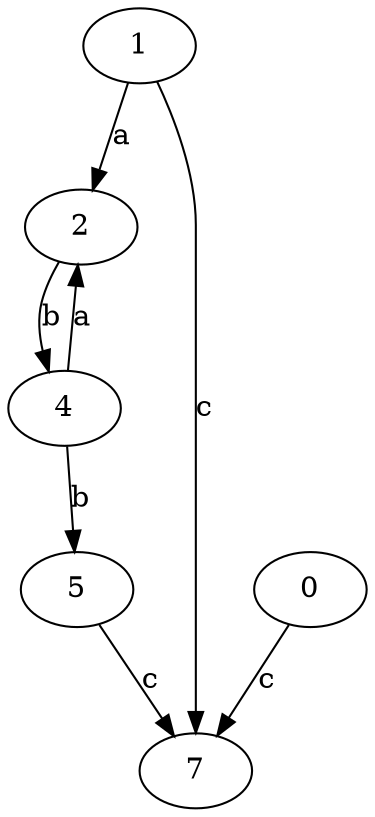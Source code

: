 strict digraph  {
1;
2;
4;
5;
0;
7;
1 -> 2  [label=a];
1 -> 7  [label=c];
2 -> 4  [label=b];
4 -> 2  [label=a];
4 -> 5  [label=b];
5 -> 7  [label=c];
0 -> 7  [label=c];
}
